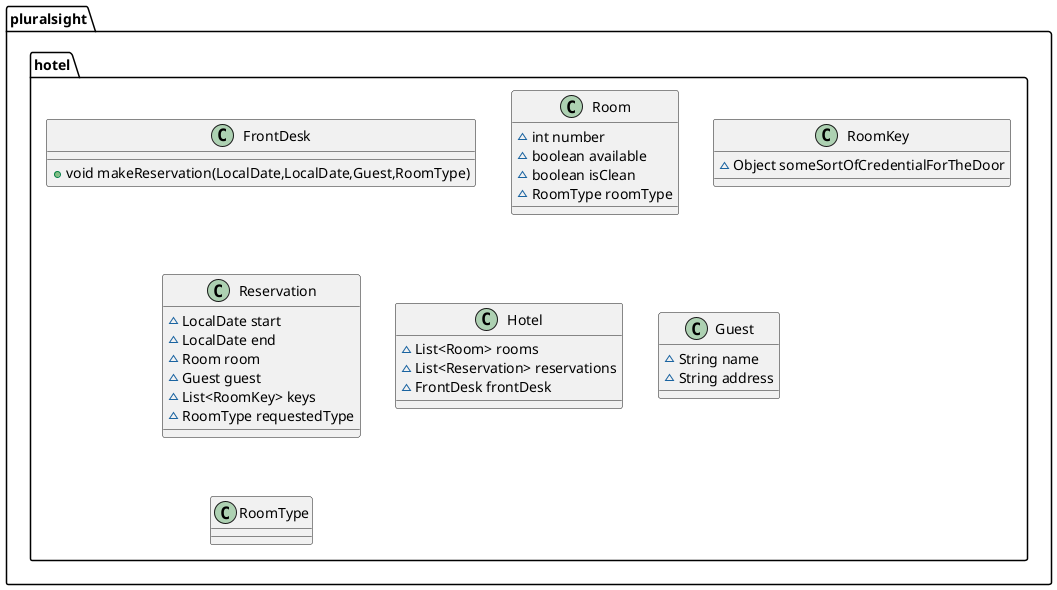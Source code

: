 @startuml
class pluralsight.hotel.FrontDesk {
+ void makeReservation(LocalDate,LocalDate,Guest,RoomType)
}
class pluralsight.hotel.Room {
~ int number
~ boolean available
~ boolean isClean
~ RoomType roomType
}
class pluralsight.hotel.RoomKey {
~ Object someSortOfCredentialForTheDoor
}
class pluralsight.hotel.Reservation {
~ LocalDate start
~ LocalDate end
~ Room room
~ Guest guest
~ List<RoomKey> keys
~ RoomType requestedType
}
class pluralsight.hotel.Hotel {
~ List<Room> rooms
~ List<Reservation> reservations
~ FrontDesk frontDesk
}
class pluralsight.hotel.Guest {
~ String name
~ String address
}
class pluralsight.hotel.RoomType {
}


@enduml